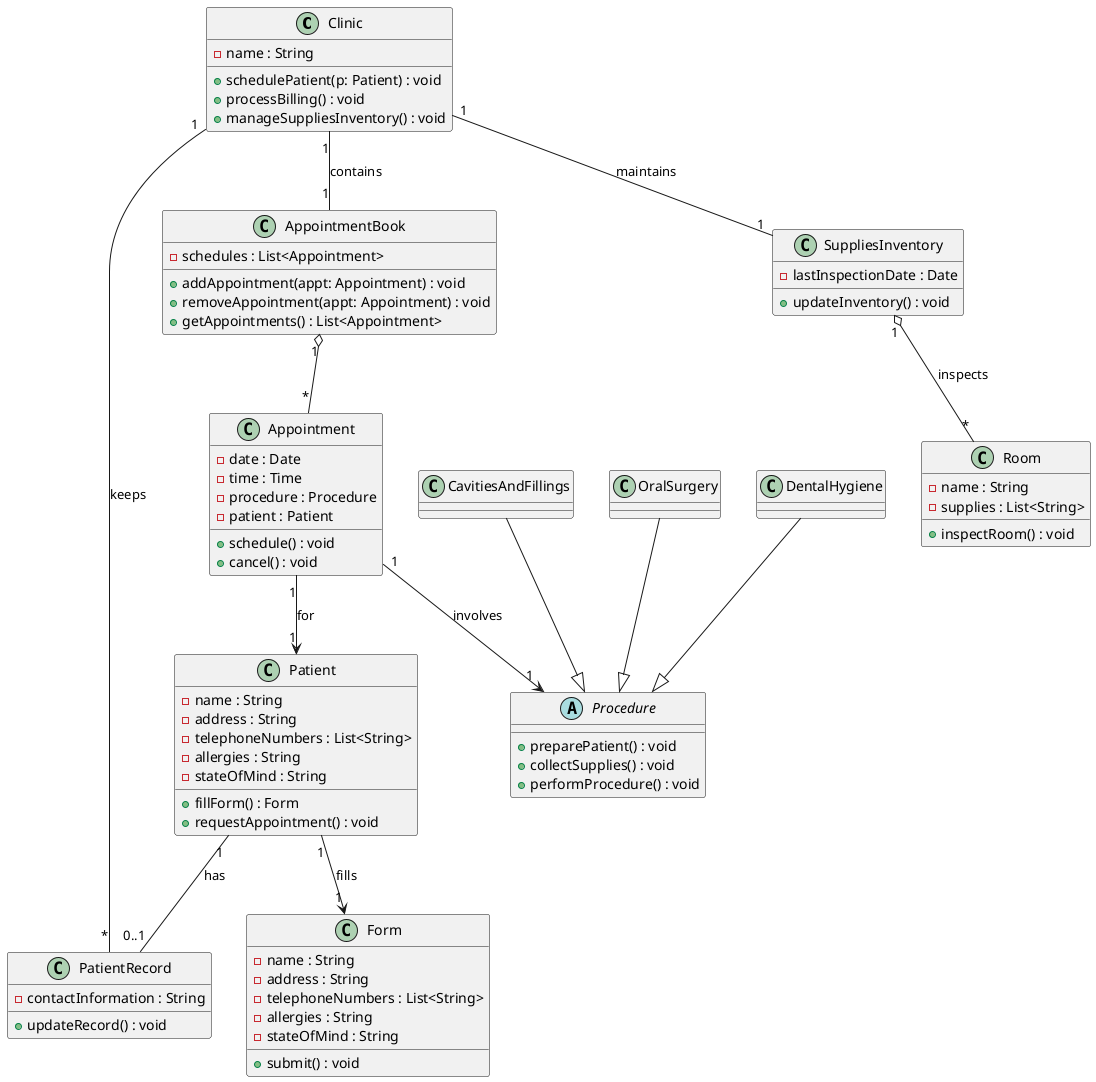 @startuml

' Clinic class aggregates core modules
class Clinic {
  - name : String
  + schedulePatient(p: Patient) : void
  + processBilling() : void
  + manageSuppliesInventory() : void
}

' Patient registration & information
class Patient {
  - name : String
  - address : String
  - telephoneNumbers : List<String>
  - allergies : String
  - stateOfMind : String
  + fillForm() : Form
  + requestAppointment() : void
}

' Form used by new patients for registration
class Form {
  - name : String
  - address : String
  - telephoneNumbers : List<String>
  - allergies : String
  - stateOfMind : String
  + submit() : void
}

' AppointmentBook holds all schedules
class AppointmentBook {
  - schedules : List<Appointment>
  + addAppointment(appt: Appointment) : void
  + removeAppointment(appt: Appointment) : void
  + getAppointments() : List<Appointment>
}

' Each appointment links a patient and a procedure
class Appointment {
  - date : Date
  - time : Time
  - procedure : Procedure
  - patient : Patient
  + schedule() : void
  + cancel() : void
}

' PatientRecord keeping contact information and history
class PatientRecord {
  - contactInformation : String
  + updateRecord() : void
}

' Abstract Procedure, with concrete procedure types used in appointments
abstract class Procedure {
  + preparePatient() : void
  + collectSupplies() : void
  + performProcedure() : void
}

' Concrete procedure classes
class DentalHygiene
class CavitiesAndFillings
class OralSurgery

DentalHygiene --|> Procedure
CavitiesAndFillings --|> Procedure
OralSurgery --|> Procedure

' SuppliesInventory updated weekly by inspecting procedure rooms
class SuppliesInventory {
  - lastInspectionDate : Date
  + updateInventory() : void
}

' Rooms holding supplies for procedures
class Room {
  - name : String
  - supplies : List<String>
  + inspectRoom() : void
}

' Relationships
' A Clinic has an AppointmentBook, manages SuppliesInventory, and keeps PatientRecords
Clinic "1" -- "1" AppointmentBook : contains
Clinic "1" -- "1" SuppliesInventory : maintains
Clinic "1" -- "*" PatientRecord : keeps

' AppointmentBook aggregates many Appointments
AppointmentBook "1" o-- "*" Appointment

' Each Appointment is associated with one Patient and one Procedure
Appointment "1" --> "1" Patient : for
Appointment "1" --> "1" Procedure : involves

' A Patient fills out a Form during registration
Patient "1" --> "1" Form : fills

' A Patient has (or is linked to) a PatientRecord
Patient "1" -- "0..1" PatientRecord : has

' SuppliesInventory inspects multiple Rooms
SuppliesInventory "1" o-- "*" Room : inspects

@enduml
